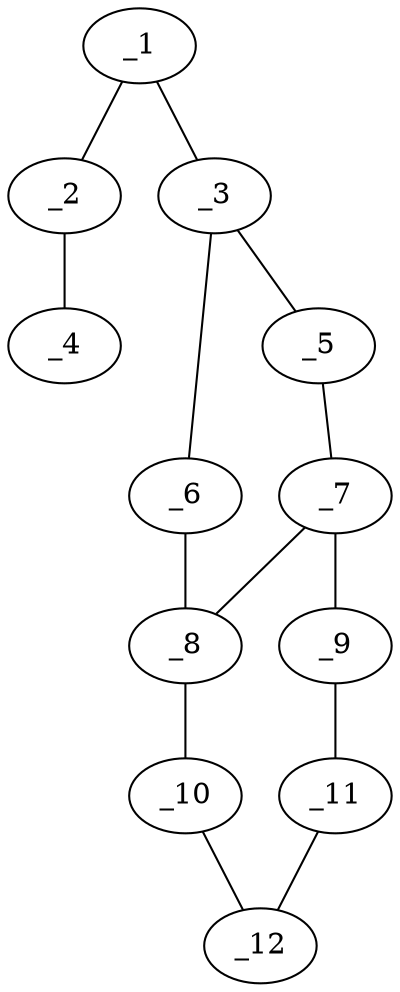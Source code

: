 graph molid67437 {
	_1	 [charge=0,
		chem=1,
		symbol="C  ",
		x="6.2709",
		y=0];
	_2	 [charge=0,
		chem=1,
		symbol="C  ",
		x="6.7709",
		y="-0.866"];
	_1 -- _2	 [valence=1];
	_3	 [charge=0,
		chem=1,
		symbol="C  ",
		x="5.2709",
		y=0];
	_1 -- _3	 [valence=1];
	_4	 [charge=0,
		chem=4,
		symbol="N  ",
		x="7.7709",
		y="-0.866"];
	_2 -- _4	 [valence=1];
	_5	 [charge=0,
		chem=4,
		symbol="N  ",
		x="4.6831",
		y="0.809"];
	_3 -- _5	 [valence=2];
	_6	 [charge=0,
		chem=4,
		symbol="N  ",
		x="4.6831",
		y="-0.809"];
	_3 -- _6	 [valence=1];
	_7	 [charge=0,
		chem=1,
		symbol="C  ",
		x="3.7321",
		y="0.5"];
	_5 -- _7	 [valence=1];
	_8	 [charge=0,
		chem=1,
		symbol="C  ",
		x="3.7321",
		y="-0.5"];
	_6 -- _8	 [valence=1];
	_7 -- _8	 [valence=1];
	_9	 [charge=0,
		chem=1,
		symbol="C  ",
		x="2.866",
		y=1];
	_7 -- _9	 [valence=2];
	_10	 [charge=0,
		chem=1,
		symbol="C  ",
		x="2.866",
		y="-1"];
	_8 -- _10	 [valence=2];
	_11	 [charge=0,
		chem=1,
		symbol="C  ",
		x=2,
		y="0.5"];
	_9 -- _11	 [valence=1];
	_12	 [charge=0,
		chem=1,
		symbol="C  ",
		x=2,
		y="-0.5"];
	_10 -- _12	 [valence=1];
	_11 -- _12	 [valence=2];
}
